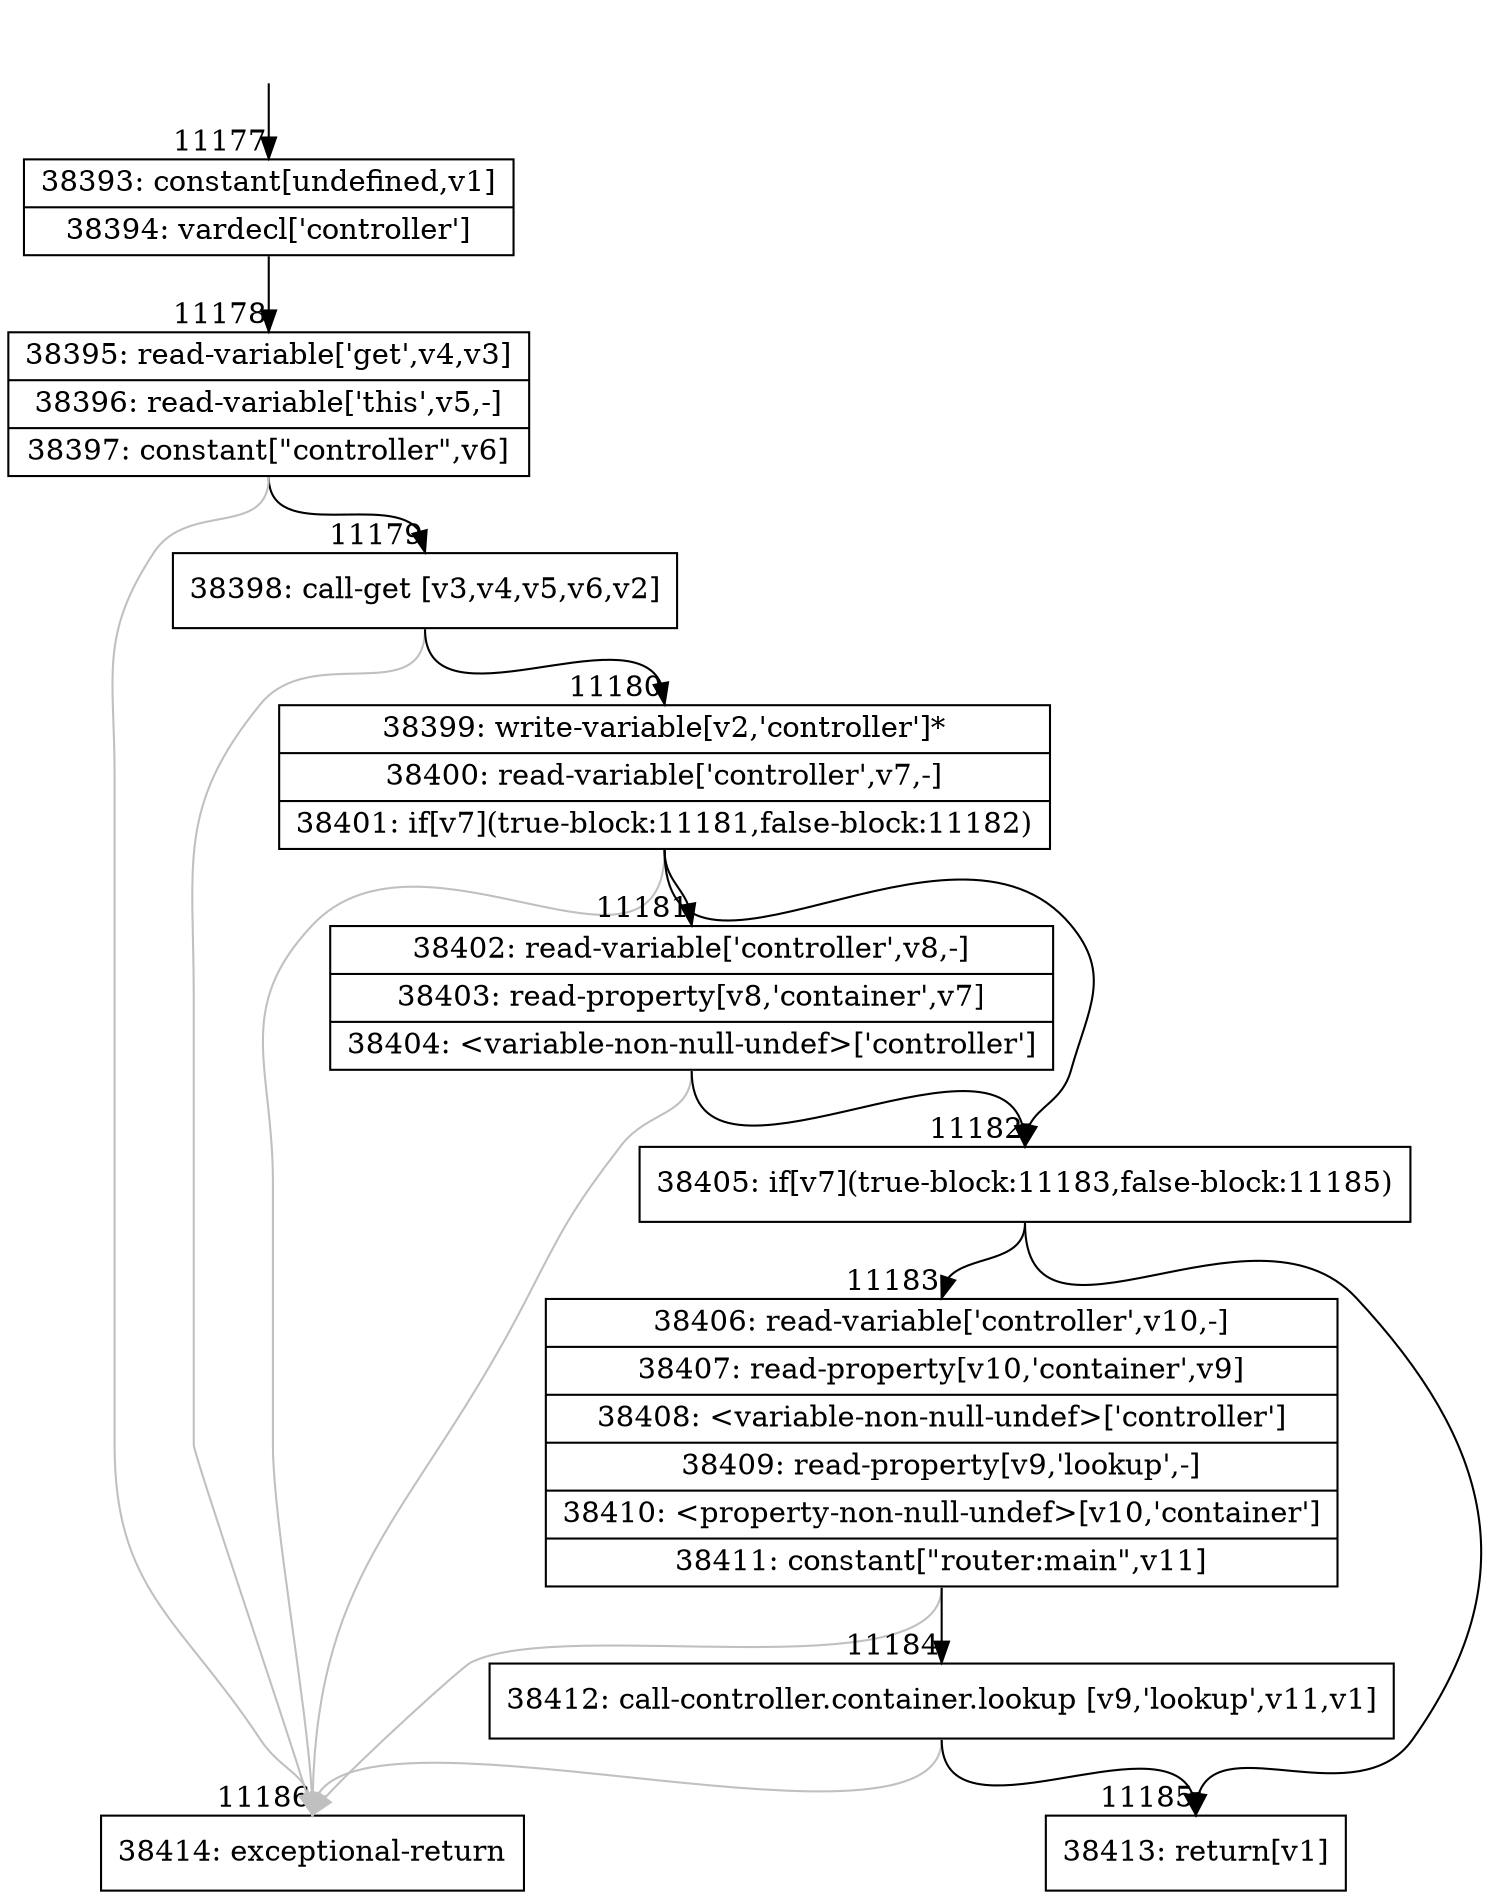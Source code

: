 digraph {
rankdir="TD"
BB_entry928[shape=none,label=""];
BB_entry928 -> BB11177 [tailport=s, headport=n, headlabel="    11177"]
BB11177 [shape=record label="{38393: constant[undefined,v1]|38394: vardecl['controller']}" ] 
BB11177 -> BB11178 [tailport=s, headport=n, headlabel="      11178"]
BB11178 [shape=record label="{38395: read-variable['get',v4,v3]|38396: read-variable['this',v5,-]|38397: constant[\"controller\",v6]}" ] 
BB11178 -> BB11179 [tailport=s, headport=n, headlabel="      11179"]
BB11178 -> BB11186 [tailport=s, headport=n, color=gray, headlabel="      11186"]
BB11179 [shape=record label="{38398: call-get [v3,v4,v5,v6,v2]}" ] 
BB11179 -> BB11180 [tailport=s, headport=n, headlabel="      11180"]
BB11179 -> BB11186 [tailport=s, headport=n, color=gray]
BB11180 [shape=record label="{38399: write-variable[v2,'controller']*|38400: read-variable['controller',v7,-]|38401: if[v7](true-block:11181,false-block:11182)}" ] 
BB11180 -> BB11182 [tailport=s, headport=n, headlabel="      11182"]
BB11180 -> BB11181 [tailport=s, headport=n, headlabel="      11181"]
BB11180 -> BB11186 [tailport=s, headport=n, color=gray]
BB11181 [shape=record label="{38402: read-variable['controller',v8,-]|38403: read-property[v8,'container',v7]|38404: \<variable-non-null-undef\>['controller']}" ] 
BB11181 -> BB11182 [tailport=s, headport=n]
BB11181 -> BB11186 [tailport=s, headport=n, color=gray]
BB11182 [shape=record label="{38405: if[v7](true-block:11183,false-block:11185)}" ] 
BB11182 -> BB11183 [tailport=s, headport=n, headlabel="      11183"]
BB11182 -> BB11185 [tailport=s, headport=n, headlabel="      11185"]
BB11183 [shape=record label="{38406: read-variable['controller',v10,-]|38407: read-property[v10,'container',v9]|38408: \<variable-non-null-undef\>['controller']|38409: read-property[v9,'lookup',-]|38410: \<property-non-null-undef\>[v10,'container']|38411: constant[\"router:main\",v11]}" ] 
BB11183 -> BB11184 [tailport=s, headport=n, headlabel="      11184"]
BB11183 -> BB11186 [tailport=s, headport=n, color=gray]
BB11184 [shape=record label="{38412: call-controller.container.lookup [v9,'lookup',v11,v1]}" ] 
BB11184 -> BB11185 [tailport=s, headport=n]
BB11184 -> BB11186 [tailport=s, headport=n, color=gray]
BB11185 [shape=record label="{38413: return[v1]}" ] 
BB11186 [shape=record label="{38414: exceptional-return}" ] 
//#$~ 20463
}
